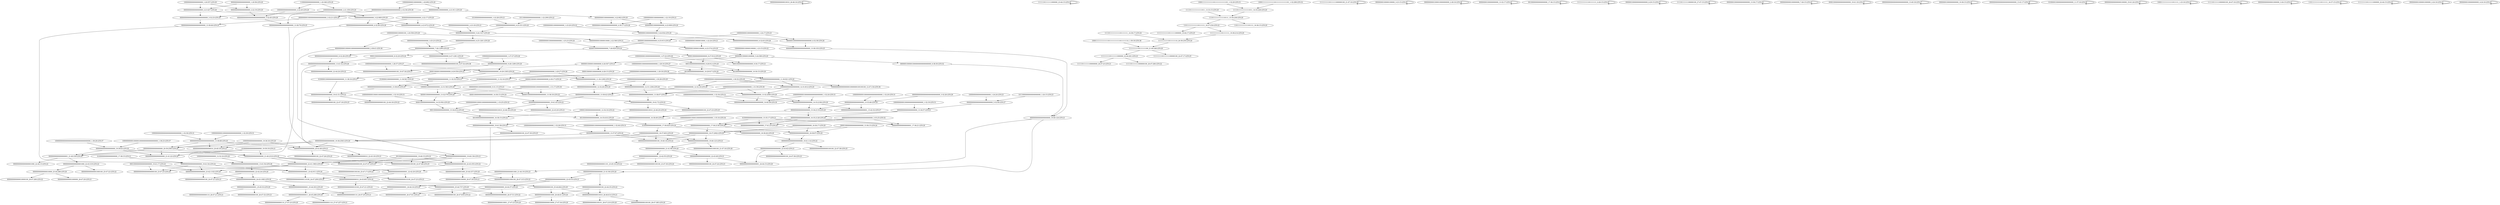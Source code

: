 digraph G {
    "00000000100000100000_4-23:574-LEN:20" -> "00000001000001000000_5-24:589-LEN:20";
    "00000000000000010010_26-46:16-LEN:20" -> "00000000000000010010_26-46:16-LEN:20";
    "0000000000000000000000_3-25:23-LEN:22" -> "00000000000000000000_7-26:1299-LEN:20";
    "10000010000000000000_12-31:563-LEN:20" -> "0000010000000000000000000_13-38:18-LEN:25";
    "10000010000000000000_12-31:563-LEN:20" -> "00000100000000000000_13-32:578-LEN:20";
    "11111101111111000000_23-44:15-LEN:20" -> "11111101111111000000_23-44:15-LEN:20";
    "00000000000000000000_2-22:19-LEN:20" -> "00000000000000000000000000000_3-32:45-LEN:29";
    "10000000000000000000_12-31:812-LEN:20" -> "00000000000000000000_13-32:2090-LEN:20";
    "10000000000000000000_12-31:812-LEN:20" -> "0000000000000000000000000_13-38:67-LEN:25";
    "000000000000000000000_19-40:136-LEN:21" -> "0000000000000000000100100_22-47:48-LEN:25";
    "000000000000000000000_19-40:136-LEN:21" -> "00000000000000000000_22-41:1983-LEN:20";
    "000000000000000000000_19-40:136-LEN:21" -> "0000000000000000000100_22-43:355-LEN:22";
    "000000000000000000000_19-40:136-LEN:21" -> "0000000000000000000000100_22-47:47-LEN:25";
    "0000000000000000000000000_13-38:68-LEN:25" -> "000000000000000000000_20-41:60-LEN:21";
    "0000000000000000000000000_13-38:68-LEN:25" -> "000000000000000000010_20-40:18-LEN:21";
    "0000000000000000000000000_13-38:68-LEN:25" -> "00000000000000000000_20-39:2583-LEN:20";
    "11110111111111111011_14-33:228-LEN:20" -> "11101111111111110111_15-34:238-LEN:20";
    "11111111110111111000000100_21-47:16-LEN:26" -> "11111111110111111000000100_21-47:16-LEN:26";
    "11111111110111111100_21-40:248-LEN:20" -> "11111111101111111000000_22-44:261-LEN:23";
    "11111111110111111100_21-40:248-LEN:20" -> "1111111110111111100000100_22-47:17-LEN:25";
    "00000000000000000000000000000_3-32:26-LEN:29" -> "00000000000000000000_13-33:46-LEN:20";
    "000000000000000000000_22-43:49-LEN:21" -> "00000000000000000001_24-44:15-LEN:20";
    "000000000000000000000_22-43:49-LEN:21" -> "00000000000000000000100_24-47:24-LEN:23";
    "00000000000000000001000_21-44:19-LEN:23" -> "0000000000000001000100_26-47:315-LEN:22";
    "00000000000000000001000_21-44:19-LEN:23" -> "000000000000000100000_26-47:30-LEN:21";
    "00000000000000000000000000000000_3-35:25-LEN:32" -> "000000000000000000000000_17-41:23-LEN:24";
    "00000000000000000000000000000000_3-35:25-LEN:32" -> "00000000000000000001_17-36:21-LEN:20";
    "00000000000000000000000000000000_3-35:25-LEN:32" -> "00000000000000000000_17-36:2136-LEN:20";
    "00000000000000000000_16-36:17-LEN:20" -> "00000000000000000000_18-37:2062-LEN:20";
    "00000000000000000000_16-36:17-LEN:20" -> "00000000000000000000_18-38:97-LEN:20";
    "000010000000000000000000_14-38:15-LEN:24" -> "0000000000000000000000_19-41:45-LEN:22";
    "10000000000000000000_2-21:359-LEN:20" -> "00000000000000000000000000000_3-32:23-LEN:29";
    "10000000000000000000_2-21:359-LEN:20" -> "00000000000000000000_3-22:969-LEN:20";
    "100000000010000010000_1-22:24-LEN:21" -> "00000000100000100000_4-23:574-LEN:20";
    "00000000000000000001_25-45:53-LEN:20" -> "000000000000000000100_26-47:32-LEN:21";
    "00000000000000000001_25-45:53-LEN:20" -> "000000000000000000110_26-47:21-LEN:21";
    "000000000000000010010_26-46:614-LEN:21" -> "00000000000000100101_28-47:210-LEN:20";
    "000000000000000010010_26-46:614-LEN:21" -> "00000000000000100100_28-47:385-LEN:20";
    "0000000000000000000000_19-41:51-LEN:22" -> "0000000000000000000000100_22-47:18-LEN:25";
    "0000000000000000000000_19-41:51-LEN:22" -> "0000000000000000000100_22-44:18-LEN:22";
    "10000000000000000000_18-38:26-LEN:20" -> "0000000000000000000000_19-41:114-LEN:22";
    "00000000000000000000_21-41:96-LEN:20" -> "000000000000000000000_22-43:49-LEN:21";
    "00000000000000000000_21-41:96-LEN:20" -> "00000000000000000001_22-42:55-LEN:20";
    "00000000000000000010_24-43:691-LEN:20" -> "0000000000000000010100_25-47:21-LEN:22";
    "00000000000000000010_24-43:691-LEN:20" -> "00000000000000000100_25-44:664-LEN:20";
    "00000000000000000000_4-23:972-LEN:20" -> "00000000000000000000_5-24:1327-LEN:20";
    "0000000000000000000000000_13-38:103-LEN:25" -> "000000000000000000000_19-40:124-LEN:21";
    "010000010000000000000000000_11-38:16-LEN:27" -> "0000000000000000000000_19-41:51-LEN:22";
    "100000000000000000000000000_1-28:37-LEN:27" -> "0000000000000000000000000000000000100_10-47:34-LEN:37";
    "100000000000000000000000000_1-28:37-LEN:27" -> "00000000000000000000_10-29:1305-LEN:20";
    "00000000000000000000_19-38:2583-LEN:20" -> "000000000000000000000_20-41:60-LEN:21";
    "00000000000000000000_19-38:2583-LEN:20" -> "000000000000000000010_20-40:18-LEN:21";
    "00000000000000000000_19-38:2583-LEN:20" -> "00000000000000000000_20-39:2583-LEN:20";
    "00000000000000000001_21-40:330-LEN:20" -> "0000000000000000001000_22-43:319-LEN:22";
    "00000000000000000001_21-40:330-LEN:20" -> "0000000000000000001000_22-44:15-LEN:22";
    "101000000000000000000_1-22:28-LEN:21" -> "10000000000000000000_4-23:331-LEN:20";
    "1000000000000000000000000000000000000_1-38:28-LEN:37" -> "00000000000000000000_19-39:63-LEN:20";
    "1000000000100000100000_1-23:15-LEN:22" -> "00000001000001000000_5-24:589-LEN:20";
    "10000000000000000000000000000_1-30:28-LEN:29" -> "00000000000000000000_12-31:1294-LEN:20";
    "10000000000000000000000000000_1-30:28-LEN:29" -> "00000000000000000000_12-32:26-LEN:20";
    "1000000000000000000000000000000_1-32:34-LEN:31" -> "00000000000000000000_14-33:2106-LEN:20";
    "1000000000000000000000000000000_1-32:34-LEN:31" -> "000000000000000000000000000000_14-44:38-LEN:30";
    "11111111111011111110_20-39:230-LEN:20" -> "11111111110111111100_21-40:248-LEN:20";
    "00000000000000000000000000000_3-32:23-LEN:29" -> "0000000000000000000000000_13-38:46-LEN:25";
    "00000000000000000000_12-31:1294-LEN:20" -> "00000000000000000000_13-32:2090-LEN:20";
    "00000000000000000000_12-31:1294-LEN:20" -> "0000000000000000000000000_13-38:67-LEN:25";
    "1000000000010000000000000000000_1-32:24-LEN:31" -> "00000000000000000000_14-33:2106-LEN:20";
    "1000000000010000000000000000000_1-32:24-LEN:31" -> "000000000000000000000000000000_14-44:38-LEN:30";
    "0000000000000000000000_19-41:114-LEN:22" -> "000000000000000000000_22-43:62-LEN:21";
    "0000000000000000000000_19-41:114-LEN:22" -> "0000000000000000000100100_22-47:38-LEN:25";
    "0000000000000000000000000_13-38:42-LEN:25" -> "0000000000000000000000_19-41:45-LEN:22";
    "1101111111111110111111_16-37:234-LEN:22" -> "1111111111110111111000000_19-44:17-LEN:25";
    "1101111111111110111111_16-37:234-LEN:22" -> "11111111111101111111_19-38:214-LEN:20";
    "00000000000000000000_14-33:2106-LEN:20" -> "00000000000000000000_15-34:2119-LEN:20";
    "00000000000000000000_14-33:2106-LEN:20" -> "000000000000000000000000001_15-42:32-LEN:27";
    "000000000000000000000_20-41:60-LEN:21" -> "000000000000000000010_22-43:18-LEN:21";
    "000000000000000000000_20-41:60-LEN:21" -> "0000000000000000000000100_22-47:26-LEN:25";
    "0000000000000000000000_19-41:54-LEN:22" -> "000000000000000000000100_23-47:25-LEN:24";
    "0000000000000000000000_19-41:54-LEN:22" -> "00000000000000000000_23-42:1102-LEN:20";
    "0000000000000000000000_19-41:54-LEN:22" -> "00000000000000000001_23-42:911-LEN:20";
    "01000000000000000000_11-30:921-LEN:20" -> "10000000000000000000_12-31:812-LEN:20";
    "01000000000000000000_11-30:921-LEN:20" -> "100000000000000000010000000100100100_12-47:134-LEN:36";
    "01000000000000000000_11-30:921-LEN:20" -> "10000000000000000000_12-32:18-LEN:20";
    "11111111101111111000000_22-44:261-LEN:23" -> "111110111111100000000_26-47:23-LEN:21";
    "11111111101111111000000_22-44:261-LEN:23" -> "1111101111111000000100_26-47:266-LEN:22";
    "00000000000000000000_3-22:969-LEN:20" -> "00000000000000000000_4-23:972-LEN:20";
    "00000000000000000000_3-22:969-LEN:20" -> "0000000000000000000000000000_4-32:40-LEN:28";
    "00000000000000000000_22-42:24-LEN:20" -> "00000000000000000000100_24-47:21-LEN:23";
    "00000000000000000000_22-42:24-LEN:20" -> "00000000000000000000_24-43:1083-LEN:20";
    "00000000100000000000_4-23:909-LEN:20" -> "00000001000000000000_5-24:934-LEN:20";
    "1000000000000000000000000000000_1-32:26-LEN:31" -> "000000000000000000000000_13-37:67-LEN:24";
    "0000000000000000000000000000_13-41:54-LEN:28" -> "00000000000000000000_22-42:24-LEN:20";
    "0000000000000000000000000000_13-41:54-LEN:28" -> "00000000000000000001_22-42:20-LEN:20";
    "00000000000000000000_18-37:2062-LEN:20" -> "00000000000000000000_19-38:2583-LEN:20";
    "00000000000000000000_18-37:2062-LEN:20" -> "000000000000000000000_19-40:123-LEN:21";
    "00000000000000000000_18-37:2062-LEN:20" -> "0000000000000000000100_19-40:18-LEN:22";
    "10000000000000000000_2-22:20-LEN:20" -> "00000000000000000000000000000_3-32:45-LEN:29";
    "00010000000000000000000_19-41:17-LEN:23" -> "000000000000000000000100_23-47:25-LEN:24";
    "00010000000000000000000_19-41:17-LEN:23" -> "00000000000000000000_23-42:1102-LEN:20";
    "00010000000000000000000_19-41:17-LEN:23" -> "00000000000000000001_23-42:911-LEN:20";
    "1000111111111111011111111111101_1-32:20-LEN:31" -> "11110111111111111011_14-33:228-LEN:20";
    "0000000000000000000000000_13-38:79-LEN:25" -> "000000000000000000000_19-40:136-LEN:21";
    "1000000000010000100000000000000_1-32:16-LEN:31" -> "00001000000000000000_14-33:592-LEN:20";
    "100000000000000010000000000000_1-31:17-LEN:30" -> "0000010000000000000000000_13-38:18-LEN:25";
    "100000000000000010000000000000_1-31:17-LEN:30" -> "00000100000000000000_13-32:578-LEN:20";
    "00000000000000000000_5-24:1327-LEN:20" -> "00000000000000000000_6-25:1281-LEN:20";
    "00000000000000000000_5-24:1327-LEN:20" -> "00000000000000000000000000_6-32:63-LEN:26";
    "10000000000000000000000_1-24:24-LEN:23" -> "000000000000000000000000000_5-32:44-LEN:27";
    "0000000000000000000000_19-41:45-LEN:22" -> "000000000000000000000_22-43:20-LEN:21";
    "0000000000000000000000_19-41:45-LEN:22" -> "000000000000000000010010_22-46:18-LEN:24";
    "10001111111111111011111111111101_1-32:208-LEN:32" -> "11110111111111111011_14-33:228-LEN:20";
    "000000000000000000000_11-32:32-LEN:21" -> "0000000000000000000000000_13-38:45-LEN:25";
    "00000000100000100000_3-23:15-LEN:20" -> "00000000100000100000_3-23:15-LEN:20";
    "00000000000000000000000000000_3-32:45-LEN:29" -> "0000000000000000000000000_13-38:79-LEN:25";
    "10000000000000000000_12-32:16-LEN:20" -> "0000000000000000000000000000_13-41:54-LEN:28";
    "0000000000000000000100_22-44:35-LEN:22" -> "000000000000000010010_26-46:614-LEN:21";
    "0000000000000000000100_22-44:35-LEN:22" -> "00000000000000001000_26-46:61-LEN:20";
    "00000000000000001000_25-44:337-LEN:20" -> "0000000000000001000100_26-47:315-LEN:22";
    "00000000000000001000_25-44:337-LEN:20" -> "000000000000000100000_26-47:30-LEN:21";
    "00000000000000000000_7-26:1299-LEN:20" -> "00000000000000000000_8-27:1281-LEN:20";
    "00000000000000000000_7-26:1299-LEN:20" -> "000000000000000000000000_8-32:28-LEN:24";
    "00001000000000000000_14-33:592-LEN:20" -> "00010000000000000000_15-34:614-LEN:20";
    "1000000000100000000000_1-23:20-LEN:22" -> "00000001000000000000_5-24:934-LEN:20";
    "000000000000000000000_22-43:62-LEN:21" -> "00000000000000000000100_24-47:36-LEN:23";
    "000000000000000000000_22-43:62-LEN:21" -> "00000000000000000001_24-44:15-LEN:20";
    "1000000000010000000000000000000_1-32:44-LEN:31" -> "000000000000000000000000_13-37:67-LEN:24";
    "00000000000000000000_19-39:63-LEN:20" -> "00000000000000000001_21-40:330-LEN:20";
    "00000000000000000000_19-39:63-LEN:20" -> "00000000000000000000_21-41:22-LEN:20";
    "00000000000000000000_19-39:63-LEN:20" -> "00000000000000000000_21-40:2310-LEN:20";
    "0000100000100000000000_8-29:559-LEN:22" -> "010000010000000000000000000_11-38:16-LEN:27";
    "0000100000100000000000_8-29:559-LEN:22" -> "01000001000000000000_11-30:561-LEN:20";
    "00000000000000001000_26-46:61-LEN:20" -> "00000000000000010001_27-47:23-LEN:20";
    "00000000000000001000_26-46:61-LEN:20" -> "00000000000000010000_27-47:34-LEN:20";
    "0000000000000000000000000000_4-32:40-LEN:28" -> "0000000000000000000000000000_13-41:54-LEN:28";
    "00000000001000010000000000_2-28:16-LEN:26" -> "00000000001000010000000000_2-28:16-LEN:26";
    "100000000010000000000000000_1-28:16-LEN:27" -> "00100000000000000000_10-30:15-LEN:20";
    "100000000010000000000000000_1-28:16-LEN:27" -> "00100000000000000000_10-29:917-LEN:20";
    "01000000000000000000_17-36:624-LEN:20" -> "10000000000000000000_18-38:26-LEN:20";
    "01000000000000000000_17-36:624-LEN:20" -> "10000000000000000000_18-37:603-LEN:20";
    "000000000000000000000_13-34:57-LEN:21" -> "00000000000000000000_16-35:2128-LEN:20";
    "000000000000000000000_13-34:57-LEN:21" -> "0000000000000000000000_16-38:49-LEN:22";
    "00000100000000000000_7-26:929-LEN:20" -> "000010000000000000000000_8-32:20-LEN:24";
    "00000100000000000000_7-26:929-LEN:20" -> "00001000000000000000_8-27:914-LEN:20";
    "00000000100000000000_13-32:17-LEN:20" -> "00000000100000000000_13-32:17-LEN:20";
    "000010000000000000000000_8-32:20-LEN:24" -> "0000000000000000000000000000_13-41:52-LEN:28";
    "00000000000000000000_12-32:26-LEN:20" -> "0000000000000000000000000_13-38:42-LEN:25";
    "00000000000000000000_15-34:2119-LEN:20" -> "00000000000000000000_16-35:2128-LEN:20";
    "00000000000000000000_15-34:2119-LEN:20" -> "0000000000000000000000_16-38:49-LEN:22";
    "00000000000000010000_25-44:288-LEN:20" -> "0000000000000010000100_26-47:260-LEN:22";
    "00000000000000010000_25-44:288-LEN:20" -> "000000000000001000000_26-47:20-LEN:21";
    "00000010000000000000000000_6-32:38-LEN:26" -> "0000000000000000000000000_13-38:103-LEN:25";
    "00000000000000000000_9-28:1289-LEN:20" -> "0000000000000000000000000000000000100_10-47:34-LEN:37";
    "00000000000000000000_9-28:1289-LEN:20" -> "00000000000000000000_10-29:1305-LEN:20";
    "10000000000100001000000000000000_1-33:25-LEN:32" -> "00010000000000000000_15-34:614-LEN:20";
    "00000000000000000000_13-32:2090-LEN:20" -> "00000000000000000000_14-33:2106-LEN:20";
    "00000000000000000000_13-32:2090-LEN:20" -> "000000000000000000000000000000_14-44:38-LEN:30";
    "00100000000000000000_17-36:15-LEN:20" -> "00100000000000000000_17-36:15-LEN:20";
    "00000000001000000000_2-21:911-LEN:20" -> "00000000010000000000_3-22:902-LEN:20";
    "00000000001000000000_2-21:911-LEN:20" -> "00000000010000000000000000000_3-32:21-LEN:29";
    "11101111111111110111_15-34:238-LEN:20" -> "1101111111111110111111_16-37:234-LEN:22";
    "11101111111111110111_15-34:238-LEN:20" -> "11011111111111101111_16-36:15-LEN:20";
    "00000000000000000000_2-22:17-LEN:20" -> "00000000000000000000_4-23:972-LEN:20";
    "00000000000000000000_2-22:17-LEN:20" -> "0000000000000000000000000000_4-32:40-LEN:28";
    "00001000000000000000_8-27:914-LEN:20" -> "000100000000000000000_9-30:17-LEN:21";
    "00001000000000000000_8-27:914-LEN:20" -> "00010000000000000000_9-28:912-LEN:20";
    "000000000000000000000000_13-37:67-LEN:24" -> "00000000000000000000_19-38:2583-LEN:20";
    "000000000000000000000000_13-37:67-LEN:24" -> "000000000000000000000_19-40:123-LEN:21";
    "000000000000000000000000_13-37:67-LEN:24" -> "0000000000000000000100_19-40:18-LEN:22";
    "00000000000000000000_22-41:1983-LEN:20" -> "000000000000000000000100_23-47:25-LEN:24";
    "00000000000000000000_22-41:1983-LEN:20" -> "00000000000000000000_23-42:1102-LEN:20";
    "00000000000000000000_22-41:1983-LEN:20" -> "00000000000000000001_23-42:911-LEN:20";
    "1000000000010000000000000000000_1-32:20-LEN:31" -> "00000000000000000000_13-33:46-LEN:20";
    "0000000000000000000100_22-43:355-LEN:22" -> "00000000000000001000_25-44:337-LEN:20";
    "0000000000000000000100_22-43:355-LEN:22" -> "0000000000000000100100_25-47:17-LEN:22";
    "00000000000000000000_13-33:46-LEN:20" -> "00000000000000000000_15-34:2119-LEN:20";
    "00000000000000000000_13-33:46-LEN:20" -> "000000000000000000000000001_15-42:32-LEN:27";
    "00000000000000000001_22-42:20-LEN:20" -> "00000000000000000010_24-43:691-LEN:20";
    "00000000000000000001_22-42:20-LEN:20" -> "00000000000000000010100_24-47:23-LEN:23";
    "00000000000000000001_22-42:20-LEN:20" -> "000000000000000000110100_24-47:209-LEN:24";
    "00000000000000000001_22-42:55-LEN:20" -> "0000000000000000001101_23-45:16-LEN:22";
    "00000000000000000001_22-42:55-LEN:20" -> "000000000000000000100100_23-47:30-LEN:24";
    "000000000010000000000000000000_2-32:36-LEN:30" -> "0000000000000000000000000_13-38:79-LEN:25";
    "10000000000100000100_1-20:558-LEN:20" -> "000000000010000010000000000000000000_2-38:41-LEN:36";
    "10000000000100000100_1-20:558-LEN:20" -> "000000000010000010000_2-22:560-LEN:21";
    "10000000000000000000_18-37:603-LEN:20" -> "00000000000000000000_19-38:2583-LEN:20";
    "10000000000000000000_18-37:603-LEN:20" -> "000000000000000000000_19-40:123-LEN:21";
    "10000000000000000000_18-37:603-LEN:20" -> "0000000000000000000100_19-40:18-LEN:22";
    "11111111111101111111_6-26:15-LEN:20" -> "11111111111101111111_6-26:15-LEN:20";
    "10000000000000000000000000_1-27:27-LEN:26" -> "00000000000000000000000000000000000100_9-47:32-LEN:38";
    "10000000000000000000000000_1-27:27-LEN:26" -> "00000000000000000000_9-28:1289-LEN:20";
    "00000010000000000000000_6-29:15-LEN:23" -> "00000010000000000000000_6-29:15-LEN:23";
    "000000000010000010000000000000000000_2-38:41-LEN:36" -> "000000000000000000000_19-40:136-LEN:21";
    "00000000000000000000_8-27:1281-LEN:20" -> "00000000000000000000000000000000000100_9-47:32-LEN:38";
    "00000000000000000000_8-27:1281-LEN:20" -> "00000000000000000000_9-28:1289-LEN:20";
    "0000000000000000000000000_13-38:46-LEN:25" -> "0000000000000000000000_19-41:54-LEN:22";
    "00000000000000000000_11-30:1299-LEN:20" -> "00000000000000000000_12-31:1294-LEN:20";
    "00000000000000000000_11-30:1299-LEN:20" -> "00000000000000000000_12-32:26-LEN:20";
    "00000000000000000000_6-25:1281-LEN:20" -> "00000000000000000000_7-26:1299-LEN:20";
    "1000000000100000000000000000_1-29:18-LEN:28" -> "01000000000000000000_11-30:921-LEN:20";
    "1000000000100000000000000000_1-29:18-LEN:28" -> "010000000000000000000_11-32:16-LEN:21";
    "11110111111100000100_27-47:15-LEN:20" -> "11110111111100000100_27-47:15-LEN:20";
    "00000000000000000000_24-44:37-LEN:20" -> "000000000000000000000_26-47:61-LEN:21";
    "00000000000000000000_24-44:37-LEN:20" -> "0000000000000000000100_26-47:639-LEN:22";
    "00000000000000000000_24-44:37-LEN:20" -> "0000000000000000000000_26-47:51-LEN:22";
    "000000010000000000000000_13-36:17-LEN:24" -> "000000010000000000000000_13-36:17-LEN:24";
    "100000000010000000000000_1-25:23-LEN:24" -> "00000100000000000000_7-26:929-LEN:20";
    "00000000000000000000000000_3-29:27-LEN:26" -> "000000000000000000000_11-32:32-LEN:21";
    "00000000000000000000000000_3-29:27-LEN:26" -> "00000000000000000000_11-30:1299-LEN:20";
    "00000000000100000000_7-26:15-LEN:20" -> "00000000000100000000_7-26:15-LEN:20";
    "000010000000000000000000_13-36:15-LEN:24" -> "00000000000000000000_18-37:2062-LEN:20";
    "000010000000000000000000_13-36:15-LEN:24" -> "00000000000000000000_18-38:97-LEN:20";
    "000000000000000000000_19-40:123-LEN:21" -> "00000000000000000000_21-41:96-LEN:20";
    "000000000000000000000_19-40:123-LEN:21" -> "00000000000000000001000100_21-47:16-LEN:26";
    "00000000000000000000_16-35:2128-LEN:20" -> "000000000000000000000000_17-41:23-LEN:24";
    "00000000000000000000_16-35:2128-LEN:20" -> "00000000000000000001_17-36:21-LEN:20";
    "00000000000000000000_16-35:2128-LEN:20" -> "00000000000000000000_17-36:2136-LEN:20";
    "10110000000000000000000_1-24:15-LEN:23" -> "000000000000000000000000000_5-32:44-LEN:27";
    "10000000000000000000_19-38:18-LEN:20" -> "000000000000000000000_20-41:60-LEN:21";
    "10000000000000000000_19-38:18-LEN:20" -> "000000000000000000010_20-40:18-LEN:21";
    "10000000000000000000_19-38:18-LEN:20" -> "00000000000000000000_20-39:2583-LEN:20";
    "0010000000000000000000_16-38:15-LEN:22" -> "0000000000000000000000_19-41:58-LEN:22";
    "010000000000000000000_11-32:16-LEN:21" -> "0000000000000000000000000_13-38:45-LEN:25";
    "000000000000000000000_22-43:53-LEN:21" -> "00000000000000000000_24-44:37-LEN:20";
    "000000000000000000000_22-43:53-LEN:21" -> "00000000000000000001_24-44:16-LEN:20";
    "00000000000000000000_21-41:94-LEN:20" -> "0000000000000000000100_22-44:35-LEN:22";
    "00000000000000000000_21-41:94-LEN:20" -> "000000000000000000000_22-43:53-LEN:21";
    "00000000000000000000_23-42:1102-LEN:20" -> "00000000000000000000100_24-47:21-LEN:23";
    "00000000000000000000_23-42:1102-LEN:20" -> "00000000000000000000_24-43:1083-LEN:20";
    "00001000000000000000000_19-41:18-LEN:23" -> "00001000000000000000000_19-41:18-LEN:23";
    "000000000000000000000000000_13-40:18-LEN:27" -> "000000000000000000000000000_13-40:18-LEN:27";
    "00000000000000000001_25-44:303-LEN:20" -> "00000000000000000011_26-45:288-LEN:20";
    "00000000000000000001_25-44:303-LEN:20" -> "000000000000000000110_26-47:29-LEN:21";
    "00000000000000000000_18-38:97-LEN:20" -> "0000000000000000000000_19-41:114-LEN:22";
    "00000001000000000000_19-38:15-LEN:20" -> "00000001000000000000_19-38:15-LEN:20";
    "1011000000000000000000_1-22:299-LEN:22" -> "10000000000000000000_4-23:331-LEN:20";
    "11000000000000000000_1-20:360-LEN:20" -> "10000000000000000000_2-21:359-LEN:20";
    "11000000000000000000_1-20:360-LEN:20" -> "10000000000000000000_2-22:20-LEN:20";
    "1000000000010000000000000000000_1-32:19-LEN:31" -> "000000000000000000000_13-34:57-LEN:21";
    "00000000010000000000_3-22:902-LEN:20" -> "00000000100000000000_4-23:909-LEN:20";
    "00000000010000000000_3-22:902-LEN:20" -> "00000000100000000000000000_4-30:17-LEN:26";
    "0000000000000000000000_19-41:58-LEN:22" -> "0000000000000000000000100_22-47:30-LEN:25";
    "0000000000000000000000_19-41:58-LEN:22" -> "00000000000000000001_22-42:20-LEN:20";
    "0000000000000000000000_19-41:72-LEN:22" -> "000000000000000000010010_22-46:20-LEN:24";
    "0000000000000000000000_19-41:72-LEN:22" -> "0000000000000000000000100_22-47:23-LEN:25";
    "000000000000000000000000_8-32:28-LEN:24" -> "0000000000000000000000000000_13-41:52-LEN:28";
    "010000000000000000000_19-39:19-LEN:21" -> "00000000000000000001_21-40:330-LEN:20";
    "010000000000000000000_19-39:19-LEN:21" -> "00000000000000000000_21-41:22-LEN:20";
    "010000000000000000000_19-39:19-LEN:21" -> "00000000000000000000_21-40:2310-LEN:20";
    "00000010000000000000_6-25:915-LEN:20" -> "00000100000000000000_7-26:929-LEN:20";
    "100000000010000000000_1-22:19-LEN:21" -> "00000000100000000000_4-23:909-LEN:20";
    "100000000010000000000_1-22:19-LEN:21" -> "00000000100000000000000000_4-30:17-LEN:26";
    "0000000000000000000000_16-38:49-LEN:22" -> "0000000000000000000000_19-41:58-LEN:22";
    "0000000000000000001000_22-43:319-LEN:22" -> "00000000000000010000_25-44:288-LEN:20";
    "0000000000000000001000_22-43:319-LEN:22" -> "0000000000000001000100_25-47:22-LEN:22";
    "00010000000000000000_9-28:912-LEN:20" -> "00100000000000000000_10-30:15-LEN:20";
    "00010000000000000000_9-28:912-LEN:20" -> "00100000000000000000_10-29:917-LEN:20";
    "0000000000000000000000000000_13-41:17-LEN:28" -> "0000000000000000000000000000_13-41:17-LEN:28";
    "01000001000000000000000000_11-37:16-LEN:26" -> "01000001000000000000000000_11-37:16-LEN:26";
    "00100000000000000000_16-35:616-LEN:20" -> "01000000000000000000_17-36:624-LEN:20";
    "00100000000000000000_10-29:917-LEN:20" -> "01000000000000000000_11-30:921-LEN:20";
    "00100000000000000000_10-29:917-LEN:20" -> "010000000000000000000_11-32:16-LEN:21";
    "0010000000000000000000_19-40:15-LEN:22" -> "0000000000000000000100100_22-47:48-LEN:25";
    "0010000000000000000000_19-40:15-LEN:22" -> "00000000000000000000_22-41:1983-LEN:20";
    "0010000000000000000000_19-40:15-LEN:22" -> "0000000000000000000100_22-43:355-LEN:22";
    "0010000000000000000000_19-40:15-LEN:22" -> "0000000000000000000000100_22-47:47-LEN:25";
    "00000001000001000000_5-24:589-LEN:20" -> "00000010000010000000000000000000_6-38:30-LEN:32";
    "00000001000001000000_5-24:589-LEN:20" -> "000000100000100000000_6-26:567-LEN:21";
    "000001000001000000000000_6-30:17-LEN:24" -> "10000010000000000000_12-31:563-LEN:20";
    "0000000000000000000000000_13-38:67-LEN:25" -> "0000000000000000000000_19-41:72-LEN:22";
    "11111111111101111111_19-38:214-LEN:20" -> "11111111111011111110_20-39:230-LEN:20";
    "00000000000000000100000_19-41:24-LEN:23" -> "00000000000000000100000_19-41:24-LEN:23";
    "10000000001000000000000000000_1-30:32-LEN:29" -> "10000000000000000000_12-31:812-LEN:20";
    "10000000001000000000000000000_1-30:32-LEN:29" -> "100000000000000000010000000100100100_12-47:134-LEN:36";
    "10000000001000000000000000000_1-30:32-LEN:29" -> "10000000000000000000_12-32:18-LEN:20";
    "01000001000000000000_11-30:561-LEN:20" -> "10000010000000000000_12-31:563-LEN:20";
    "1000111111111111011111_1-23:16-LEN:22" -> "1000111111111111011111_1-23:16-LEN:22";
    "00000000010000000000000000000_3-32:21-LEN:29" -> "0000000000000000000000000_13-38:46-LEN:25";
    "100000000000000000000000000000_1-31:59-LEN:30" -> "00000000000000000000_13-32:2090-LEN:20";
    "100000000000000000000000000000_1-31:59-LEN:30" -> "0000000000000000000000000_13-38:67-LEN:25";
    "10000000000000000000_4-23:331-LEN:20" -> "00000000000000000000_5-24:1327-LEN:20";
    "0000010000000000000000000_13-38:18-LEN:25" -> "0000000000000000000000_19-41:72-LEN:22";
    "1000000000010000000000000000000_1-32:30-LEN:31" -> "0000000000000000000000000_13-38:68-LEN:25";
    "1000000000000000000000000000000_1-32:36-LEN:31" -> "0000000000000000000000000_13-38:68-LEN:25";
    "00000000000000000000_20-39:2583-LEN:20" -> "00000000000000000001_21-40:330-LEN:20";
    "00000000000000000000_20-39:2583-LEN:20" -> "00000000000000000000_21-41:22-LEN:20";
    "00000000000000000000_20-39:2583-LEN:20" -> "00000000000000000000_21-40:2310-LEN:20";
    "1000000000010000100000000000000000_1-35:16-LEN:34" -> "01000000000000000000_17-36:624-LEN:20";
    "111110111111000000100_26-47:16-LEN:21" -> "111110111111000000100_26-47:16-LEN:21";
    "010000000000000000000_17-38:15-LEN:21" -> "0000000000000000000000_19-41:54-LEN:22";
    "000000000000000000000000000_5-32:44-LEN:27" -> "000000000000000000000_13-34:57-LEN:21";
    "1000010000000000000000_12-34:16-LEN:22" -> "0010000000000000000000_16-38:15-LEN:22";
    "1000010000000000000000_12-34:16-LEN:22" -> "00100000000000000000_16-35:616-LEN:20";
    "00000000000000000000_24-43:1083-LEN:20" -> "00000000000000000001_25-45:53-LEN:20";
    "00000000000000000000_24-43:1083-LEN:20" -> "00000000000000000001_25-44:303-LEN:20";
    "00000000000000000000_24-43:1083-LEN:20" -> "00000000000000000000_25-44:737-LEN:20";
    "010000000000000000000_15-35:17-LEN:21" -> "000000000000000000000000_17-41:23-LEN:24";
    "010000000000000000000_15-35:17-LEN:21" -> "00000000000000000001_17-36:21-LEN:20";
    "010000000000000000000_15-35:17-LEN:21" -> "00000000000000000000_17-36:2136-LEN:20";
    "00000000000000000001_24-44:16-LEN:20" -> "00000000000000000011_26-45:288-LEN:20";
    "00000000000000000001_24-44:16-LEN:20" -> "000000000000000000110_26-47:29-LEN:21";
    "1000000000010000010000000000000000000_1-38:23-LEN:37" -> "00000000000000000000_19-39:63-LEN:20";
    "00000000010000000000000_9-31:15-LEN:23" -> "0000010000000000000000000_13-38:18-LEN:25";
    "00000000010000000000000_9-31:15-LEN:23" -> "00000100000000000000_13-32:578-LEN:20";
    "00000000000000000011_26-45:288-LEN:20" -> "00000000000000000110_27-47:23-LEN:20";
    "00000000000000000011_26-45:288-LEN:20" -> "000000000000000001110_27-47:257-LEN:21";
    "00010000000000000000_15-34:614-LEN:20" -> "0010000000000000000000_16-38:15-LEN:22";
    "00010000000000000000_15-34:614-LEN:20" -> "00100000000000000000_16-35:616-LEN:20";
    "0000000000000001000000_3-24:15-LEN:22" -> "0000000000000001000000_3-24:15-LEN:22";
    "11011111111110111111_16-37:15-LEN:20" -> "11011111111110111111_16-37:15-LEN:20";
    "10001111111111111011111111111011111110_1-39:18-LEN:38" -> "11111111110111111100_21-40:248-LEN:20";
    "00000000000000000000_21-40:2310-LEN:20" -> "0000000000000000000100100_22-47:48-LEN:25";
    "00000000000000000000_21-40:2310-LEN:20" -> "00000000000000000000_22-41:1983-LEN:20";
    "00000000000000000000_21-40:2310-LEN:20" -> "0000000000000000000100_22-43:355-LEN:22";
    "00000000000000000000_21-40:2310-LEN:20" -> "0000000000000000000000100_22-47:47-LEN:25";
    "00000000000000000000_17-36:2136-LEN:20" -> "00000000000000000000_18-37:2062-LEN:20";
    "00000000000000000000_17-36:2136-LEN:20" -> "00000000000000000000_18-38:97-LEN:20";
    "000000000000000000000_2-23:18-LEN:21" -> "00000000000000000000_5-24:1327-LEN:20";
    "111101111111111101111111_14-38:17-LEN:24" -> "11111111111011111110_20-39:230-LEN:20";
    "00000000000000000000_1-20:58-LEN:20" -> "00000000000000000000_2-22:19-LEN:20";
    "00000000000000000000_1-20:58-LEN:20" -> "00000000000000000000_2-21:627-LEN:20";
    "00000000000000000000_2-21:627-LEN:20" -> "00000000000000000000000000000_3-32:23-LEN:29";
    "00000000000000000000_2-21:627-LEN:20" -> "00000000000000000000_3-22:969-LEN:20";
    "1111111110111111000000_22-44:15-LEN:22" -> "1111111110111111000000_22-44:15-LEN:22";
    "10000000000000000000_12-32:18-LEN:20" -> "0000000000000000000000000_13-38:42-LEN:25";
    "0000000000000000000000000_13-38:45-LEN:25" -> "0000000000000000000000_19-41:51-LEN:22";
    "00000010000010000000000000000000_6-38:30-LEN:32" -> "000000000000000000000_19-40:124-LEN:21";
    "00000000000000000001_23-42:911-LEN:20" -> "00000000000000000010_24-43:691-LEN:20";
    "00000000000000000001_23-42:911-LEN:20" -> "00000000000000000010100_24-47:23-LEN:23";
    "00000000000000000001_23-42:911-LEN:20" -> "000000000000000000110100_24-47:209-LEN:24";
    "10000000000100000000_1-20:892-LEN:20" -> "00000000001000000000_2-21:911-LEN:20";
    "10000000000100000000_1-20:892-LEN:20" -> "000000000010000000000000000000_2-32:36-LEN:30";
    "00000000000000000000_25-44:737-LEN:20" -> "000000000000000000000_26-47:61-LEN:21";
    "00000000000000000000_25-44:737-LEN:20" -> "0000000000000000000100_26-47:639-LEN:22";
    "00000000000000000000_25-44:737-LEN:20" -> "0000000000000000000000_26-47:51-LEN:22";
    "10000000001000000000000000_1-27:22-LEN:26" -> "000100000000000000000_9-30:17-LEN:21";
    "10000000001000000000000000_1-27:22-LEN:26" -> "00010000000000000000_9-28:912-LEN:20";
    "0000000000000000000000000000_13-41:52-LEN:28" -> "0000000000000000000000_22-44:24-LEN:22";
    "0000000000000000000000000000_13-41:52-LEN:28" -> "000000000000000000010_22-43:18-LEN:21";
    "000000100000100000000_6-26:567-LEN:21" -> "00001000001000000000_8-28:15-LEN:20";
    "000000100000100000000_6-26:567-LEN:21" -> "0000100000100000000000_8-29:559-LEN:22";
    "00000000000000000100_25-44:664-LEN:20" -> "000000000000000010010_26-46:614-LEN:21";
    "00000000000000000100_25-44:664-LEN:20" -> "00000000000000001000_26-46:61-LEN:20";
    "11110111111111111011_13-33:15-LEN:20" -> "11101111111111110111_15-34:238-LEN:20";
    "000000000000000000000_19-40:124-LEN:21" -> "00000000000000000001000_21-44:19-LEN:23";
    "000000000000000000000_19-40:124-LEN:21" -> "00000000000000000000_21-41:94-LEN:20";
    "00000000000000000000000000_6-32:63-LEN:26" -> "0000000000000000000000000_13-38:103-LEN:25";
    "00000001000000000000_5-24:934-LEN:20" -> "00000010000000000000000000_6-32:38-LEN:26";
    "00000001000000000000_5-24:934-LEN:20" -> "00000010000000000000_6-25:915-LEN:20";
    "10000000000000000000_1-20:557-LEN:20" -> "00000000000000000000_2-22:19-LEN:20";
    "10000000000000000000_1-20:557-LEN:20" -> "00000000000000000000_2-21:627-LEN:20";
    "000000000010000010000_2-22:560-LEN:21" -> "00000000100000100000_4-23:574-LEN:20";
    "00000100000000000000_13-32:578-LEN:20" -> "00001000000000000000_14-33:592-LEN:20";
    "00000000000000000000_10-29:1305-LEN:20" -> "000000000000000000000_11-32:32-LEN:21";
    "00000000000000000000_10-29:1305-LEN:20" -> "00000000000000000000_11-30:1299-LEN:20";
    "10000000001000000000000_1-24:17-LEN:23" -> "00000010000000000000000000_6-32:38-LEN:26";
    "10000000001000000000000_1-24:17-LEN:23" -> "00000010000000000000_6-25:915-LEN:20";
    "0000000001000001000000_2-24:16-LEN:22" -> "0000000001000001000000_2-24:16-LEN:22";
    "00000000100000000000_4-24:16-LEN:20" -> "00000000100000000000_4-24:16-LEN:20";
}
